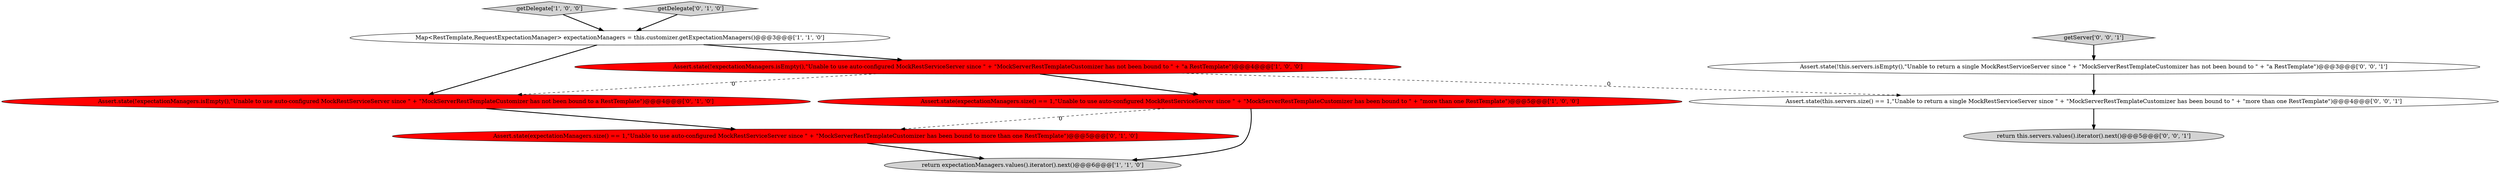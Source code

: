 digraph {
3 [style = filled, label = "getDelegate['1', '0', '0']", fillcolor = lightgray, shape = diamond image = "AAA0AAABBB1BBB"];
8 [style = filled, label = "getServer['0', '0', '1']", fillcolor = lightgray, shape = diamond image = "AAA0AAABBB3BBB"];
4 [style = filled, label = "Map<RestTemplate,RequestExpectationManager> expectationManagers = this.customizer.getExpectationManagers()@@@3@@@['1', '1', '0']", fillcolor = white, shape = ellipse image = "AAA0AAABBB1BBB"];
0 [style = filled, label = "return expectationManagers.values().iterator().next()@@@6@@@['1', '1', '0']", fillcolor = lightgray, shape = ellipse image = "AAA0AAABBB1BBB"];
9 [style = filled, label = "Assert.state(this.servers.size() == 1,\"Unable to return a single MockRestServiceServer since \" + \"MockServerRestTemplateCustomizer has been bound to \" + \"more than one RestTemplate\")@@@4@@@['0', '0', '1']", fillcolor = white, shape = ellipse image = "AAA0AAABBB3BBB"];
6 [style = filled, label = "getDelegate['0', '1', '0']", fillcolor = lightgray, shape = diamond image = "AAA0AAABBB2BBB"];
11 [style = filled, label = "return this.servers.values().iterator().next()@@@5@@@['0', '0', '1']", fillcolor = lightgray, shape = ellipse image = "AAA0AAABBB3BBB"];
1 [style = filled, label = "Assert.state(!expectationManagers.isEmpty(),\"Unable to use auto-configured MockRestServiceServer since \" + \"MockServerRestTemplateCustomizer has not been bound to \" + \"a RestTemplate\")@@@4@@@['1', '0', '0']", fillcolor = red, shape = ellipse image = "AAA1AAABBB1BBB"];
5 [style = filled, label = "Assert.state(!expectationManagers.isEmpty(),\"Unable to use auto-configured MockRestServiceServer since \" + \"MockServerRestTemplateCustomizer has not been bound to a RestTemplate\")@@@4@@@['0', '1', '0']", fillcolor = red, shape = ellipse image = "AAA1AAABBB2BBB"];
10 [style = filled, label = "Assert.state(!this.servers.isEmpty(),\"Unable to return a single MockRestServiceServer since \" + \"MockServerRestTemplateCustomizer has not been bound to \" + \"a RestTemplate\")@@@3@@@['0', '0', '1']", fillcolor = white, shape = ellipse image = "AAA0AAABBB3BBB"];
7 [style = filled, label = "Assert.state(expectationManagers.size() == 1,\"Unable to use auto-configured MockRestServiceServer since \" + \"MockServerRestTemplateCustomizer has been bound to more than one RestTemplate\")@@@5@@@['0', '1', '0']", fillcolor = red, shape = ellipse image = "AAA1AAABBB2BBB"];
2 [style = filled, label = "Assert.state(expectationManagers.size() == 1,\"Unable to use auto-configured MockRestServiceServer since \" + \"MockServerRestTemplateCustomizer has been bound to \" + \"more than one RestTemplate\")@@@5@@@['1', '0', '0']", fillcolor = red, shape = ellipse image = "AAA1AAABBB1BBB"];
5->7 [style = bold, label=""];
6->4 [style = bold, label=""];
8->10 [style = bold, label=""];
1->9 [style = dashed, label="0"];
1->2 [style = bold, label=""];
2->0 [style = bold, label=""];
4->1 [style = bold, label=""];
7->0 [style = bold, label=""];
10->9 [style = bold, label=""];
1->5 [style = dashed, label="0"];
9->11 [style = bold, label=""];
2->7 [style = dashed, label="0"];
4->5 [style = bold, label=""];
3->4 [style = bold, label=""];
}
